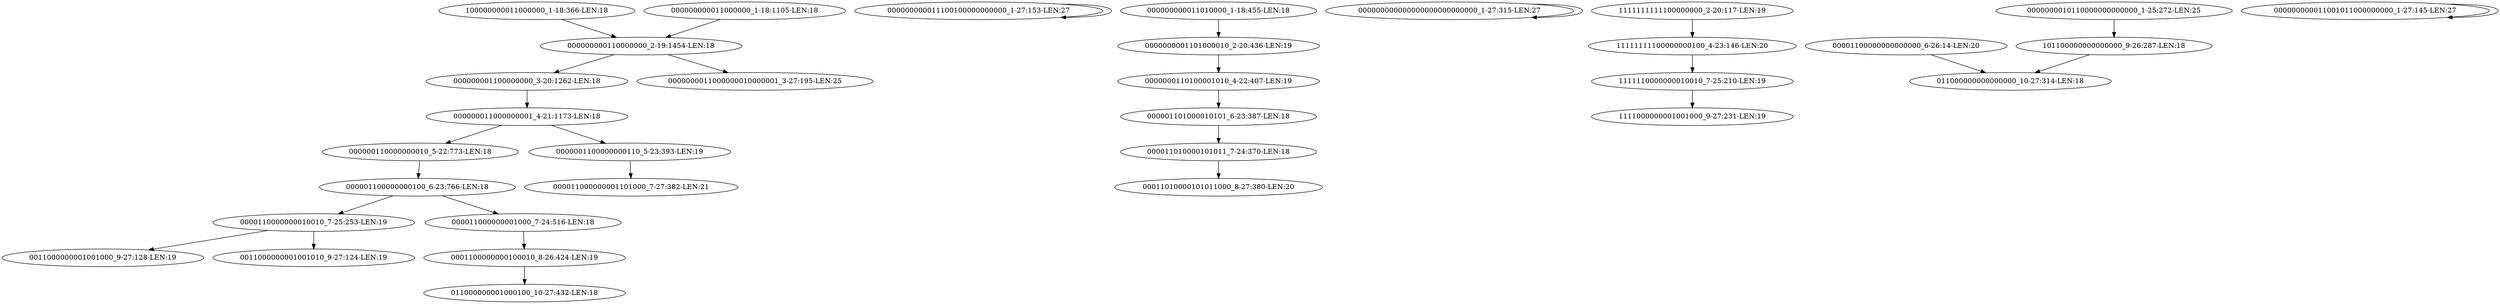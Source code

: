 digraph G {
    "000000110000000010_5-22:773-LEN:18" -> "000001100000000100_6-23:766-LEN:18";
    "000000000011100100000000000_1-27:153-LEN:27" -> "000000000011100100000000000_1-27:153-LEN:27";
    "000000000011010000_1-18:455-LEN:18" -> "0000000001101000010_2-20:436-LEN:19";
    "0000110000000010010_7-25:253-LEN:19" -> "0011000000001001000_9-27:128-LEN:19";
    "0000110000000010010_7-25:253-LEN:19" -> "0011000000001001010_9-27:124-LEN:19";
    "0000001100000000110_5-23:393-LEN:19" -> "000011000000001101000_7-27:382-LEN:21";
    "000000000000000000000000000_1-27:315-LEN:27" -> "000000000000000000000000000_1-27:315-LEN:27";
    "1111111111100000000_2-20:117-LEN:19" -> "11111111100000000100_4-23:146-LEN:20";
    "00001100000000000000_6-26:14-LEN:20" -> "011000000000000000_10-27:314-LEN:18";
    "000000001100000000_3-20:1262-LEN:18" -> "000000011000000001_4-21:1173-LEN:18";
    "0000000110100001010_4-22:407-LEN:19" -> "000001101000010101_6-23:387-LEN:18";
    "000001100000000100_6-23:766-LEN:18" -> "0000110000000010010_7-25:253-LEN:19";
    "000001100000000100_6-23:766-LEN:18" -> "000011000000001000_7-24:516-LEN:18";
    "000001101000010101_6-23:387-LEN:18" -> "000011010000101011_7-24:370-LEN:18";
    "000000000110000000_2-19:1454-LEN:18" -> "000000001100000000_3-20:1262-LEN:18";
    "000000000110000000_2-19:1454-LEN:18" -> "0000000011000000010000001_3-27:195-LEN:25";
    "000011000000001000_7-24:516-LEN:18" -> "0001100000000100010_8-26:424-LEN:19";
    "000000000011001011000000000_1-27:145-LEN:27" -> "000000000011001011000000000_1-27:145-LEN:27";
    "101100000000000000_9-26:287-LEN:18" -> "011000000000000000_10-27:314-LEN:18";
    "100000000011000000_1-18:366-LEN:18" -> "000000000110000000_2-19:1454-LEN:18";
    "0000000010110000000000000_1-25:272-LEN:25" -> "101100000000000000_9-26:287-LEN:18";
    "000000011000000001_4-21:1173-LEN:18" -> "000000110000000010_5-22:773-LEN:18";
    "000000011000000001_4-21:1173-LEN:18" -> "0000001100000000110_5-23:393-LEN:19";
    "000000000011000000_1-18:1105-LEN:18" -> "000000000110000000_2-19:1454-LEN:18";
    "000011010000101011_7-24:370-LEN:18" -> "00011010000101011000_8-27:380-LEN:20";
    "0000000001101000010_2-20:436-LEN:19" -> "0000000110100001010_4-22:407-LEN:19";
    "1111110000000010010_7-25:210-LEN:19" -> "1111000000001001000_9-27:231-LEN:19";
    "11111111100000000100_4-23:146-LEN:20" -> "1111110000000010010_7-25:210-LEN:19";
    "0001100000000100010_8-26:424-LEN:19" -> "011000000001000100_10-27:432-LEN:18";
}
